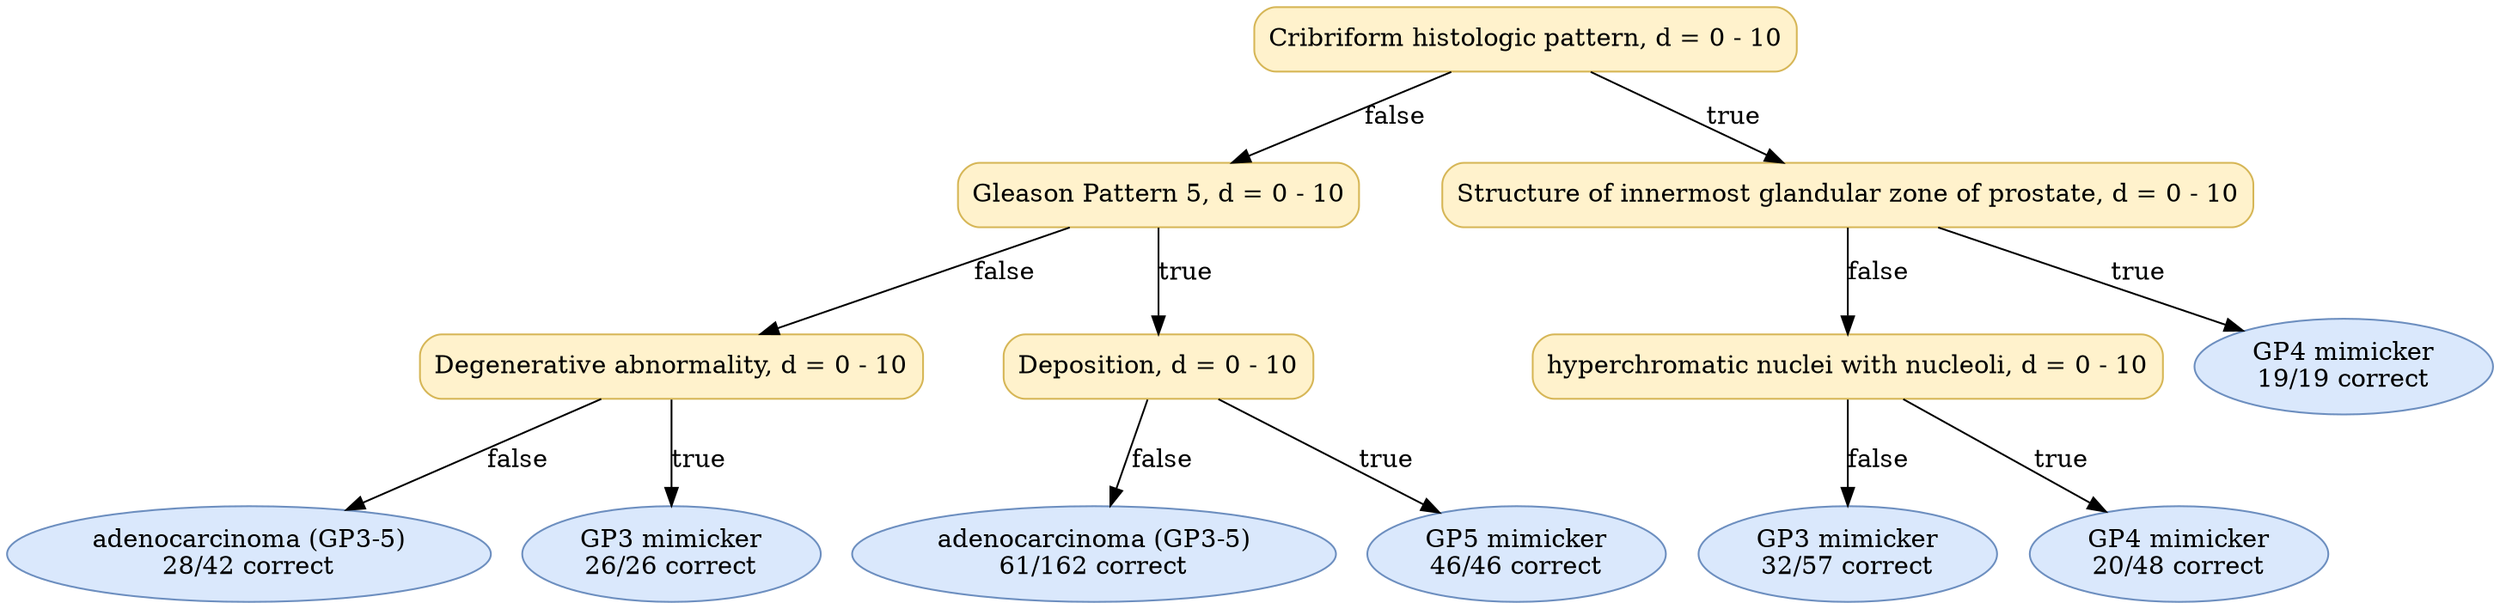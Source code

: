 digraph "DT" {
fontname="Times-Roman";
label="";
node [fontname="Times-Roman"];
Node1 [color="#D6B656", fillcolor="#FFF2CC", label="Cribriform histologic pattern, d = 0 - 10", shape="box", style="rounded,filled"];
Node2 [color="#D6B656", fillcolor="#FFF2CC", label="Gleason Pattern 5, d = 0 - 10", shape="box", style="rounded,filled"];
Node3 [color="#D6B656", fillcolor="#FFF2CC", label="Degenerative abnormality, d = 0 - 10", shape="box", style="rounded,filled"];
Node4 [color="#6C8EBF", fillcolor="#DAE8FC", label=<adenocarcinoma (GP3-5)<br/>28/42 correct>, shape="ellipse", style="rounded,filled"];
Node5 [color="#6C8EBF", fillcolor="#DAE8FC", label=<GP3 mimicker<br/>26/26 correct>, shape="ellipse", style="rounded,filled"];
Node6 [color="#D6B656", fillcolor="#FFF2CC", label="Deposition, d = 0 - 10", shape="box", style="rounded,filled"];
Node7 [color="#6C8EBF", fillcolor="#DAE8FC", label=<adenocarcinoma (GP3-5)<br/>61/162 correct>, shape="ellipse", style="rounded,filled"];
Node8 [color="#6C8EBF", fillcolor="#DAE8FC", label=<GP5 mimicker<br/>46/46 correct>, shape="ellipse", style="rounded,filled"];
Node9 [color="#D6B656", fillcolor="#FFF2CC", label="Structure of innermost glandular zone of prostate, d = 0 - 10", shape="box", style="rounded,filled"];
Node10 [color="#D6B656", fillcolor="#FFF2CC", label="hyperchromatic nuclei with nucleoli, d = 0 - 10", shape="box", style="rounded,filled"];
Node11 [color="#6C8EBF", fillcolor="#DAE8FC", label=<GP3 mimicker<br/>32/57 correct>, shape="ellipse", style="rounded,filled"];
Node12 [color="#6C8EBF", fillcolor="#DAE8FC", label=<GP4 mimicker<br/>20/48 correct>, shape="ellipse", style="rounded,filled"];
Node13 [color="#6C8EBF", fillcolor="#DAE8FC", label=<GP4 mimicker<br/>19/19 correct>, shape="ellipse", style="rounded,filled"];
Node1 -> Node2  [key=0, label="false"];
Node1 -> Node9  [key=0, label="true"];
Node2 -> Node3  [key=0, label="false"];
Node2 -> Node6  [key=0, label="true"];
Node3 -> Node4  [key=0, label="false"];
Node3 -> Node5  [key=0, label="true"];
Node6 -> Node7  [key=0, label="false"];
Node6 -> Node8  [key=0, label="true"];
Node9 -> Node10  [key=0, label="false"];
Node9 -> Node13  [key=0, label="true"];
Node10 -> Node11  [key=0, label="false"];
Node10 -> Node12  [key=0, label="true"];
}
